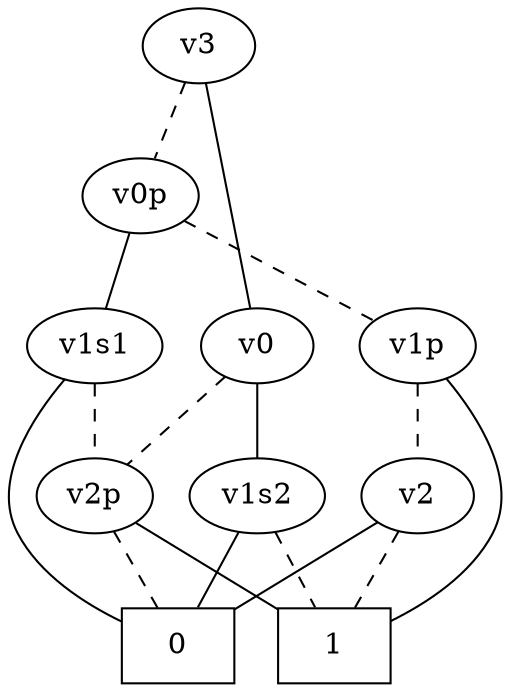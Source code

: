 graph BDD_Tree {
	 node1 [label="v3"];
	 node2 [label="v0"];
	 node1 -- node2 [style=solid];
	 node9 [label="v0p"];
	 node1 -- node9 [style=dashed];
	 node11 [label="v2p"];
	 node2 -- node11 [style=dashed];
	 node6 [label="v1s2"];
	 node2 -- node6 [style=solid];
	 node17 [label="0",shape=box];
	 node11 -- node17 [style=dashed];
	 node19 [label="1",shape=box];
	 node11 -- node19 [style=solid];
	 node17 [label="0",shape=box];
	 node6 -- node17 [style=solid];
	 node19 [label="1",shape=box];
	 node6 -- node19 [style=dashed];
	 node10 [label="v1s1"];
	 node9 -- node10 [style=solid];
	 node15 [label="v1p"];
	 node9 -- node15 [style=dashed];
	 node11 [label="v2p"];
	 node10 -- node11 [style=dashed];
	 node17 [label="0",shape=box];
	 node10 -- node17 [style=solid];
	 node16 [label="v2"];
	 node15 -- node16 [style=dashed];
	 node19 [label="1",shape=box];
	 node15 -- node19 [style=solid];
	 node17 [label="0",shape=box];
	 node16 -- node17 [style=solid];
	 node19 [label="1",shape=box];
	 node16 -- node19 [style=dashed];
}
